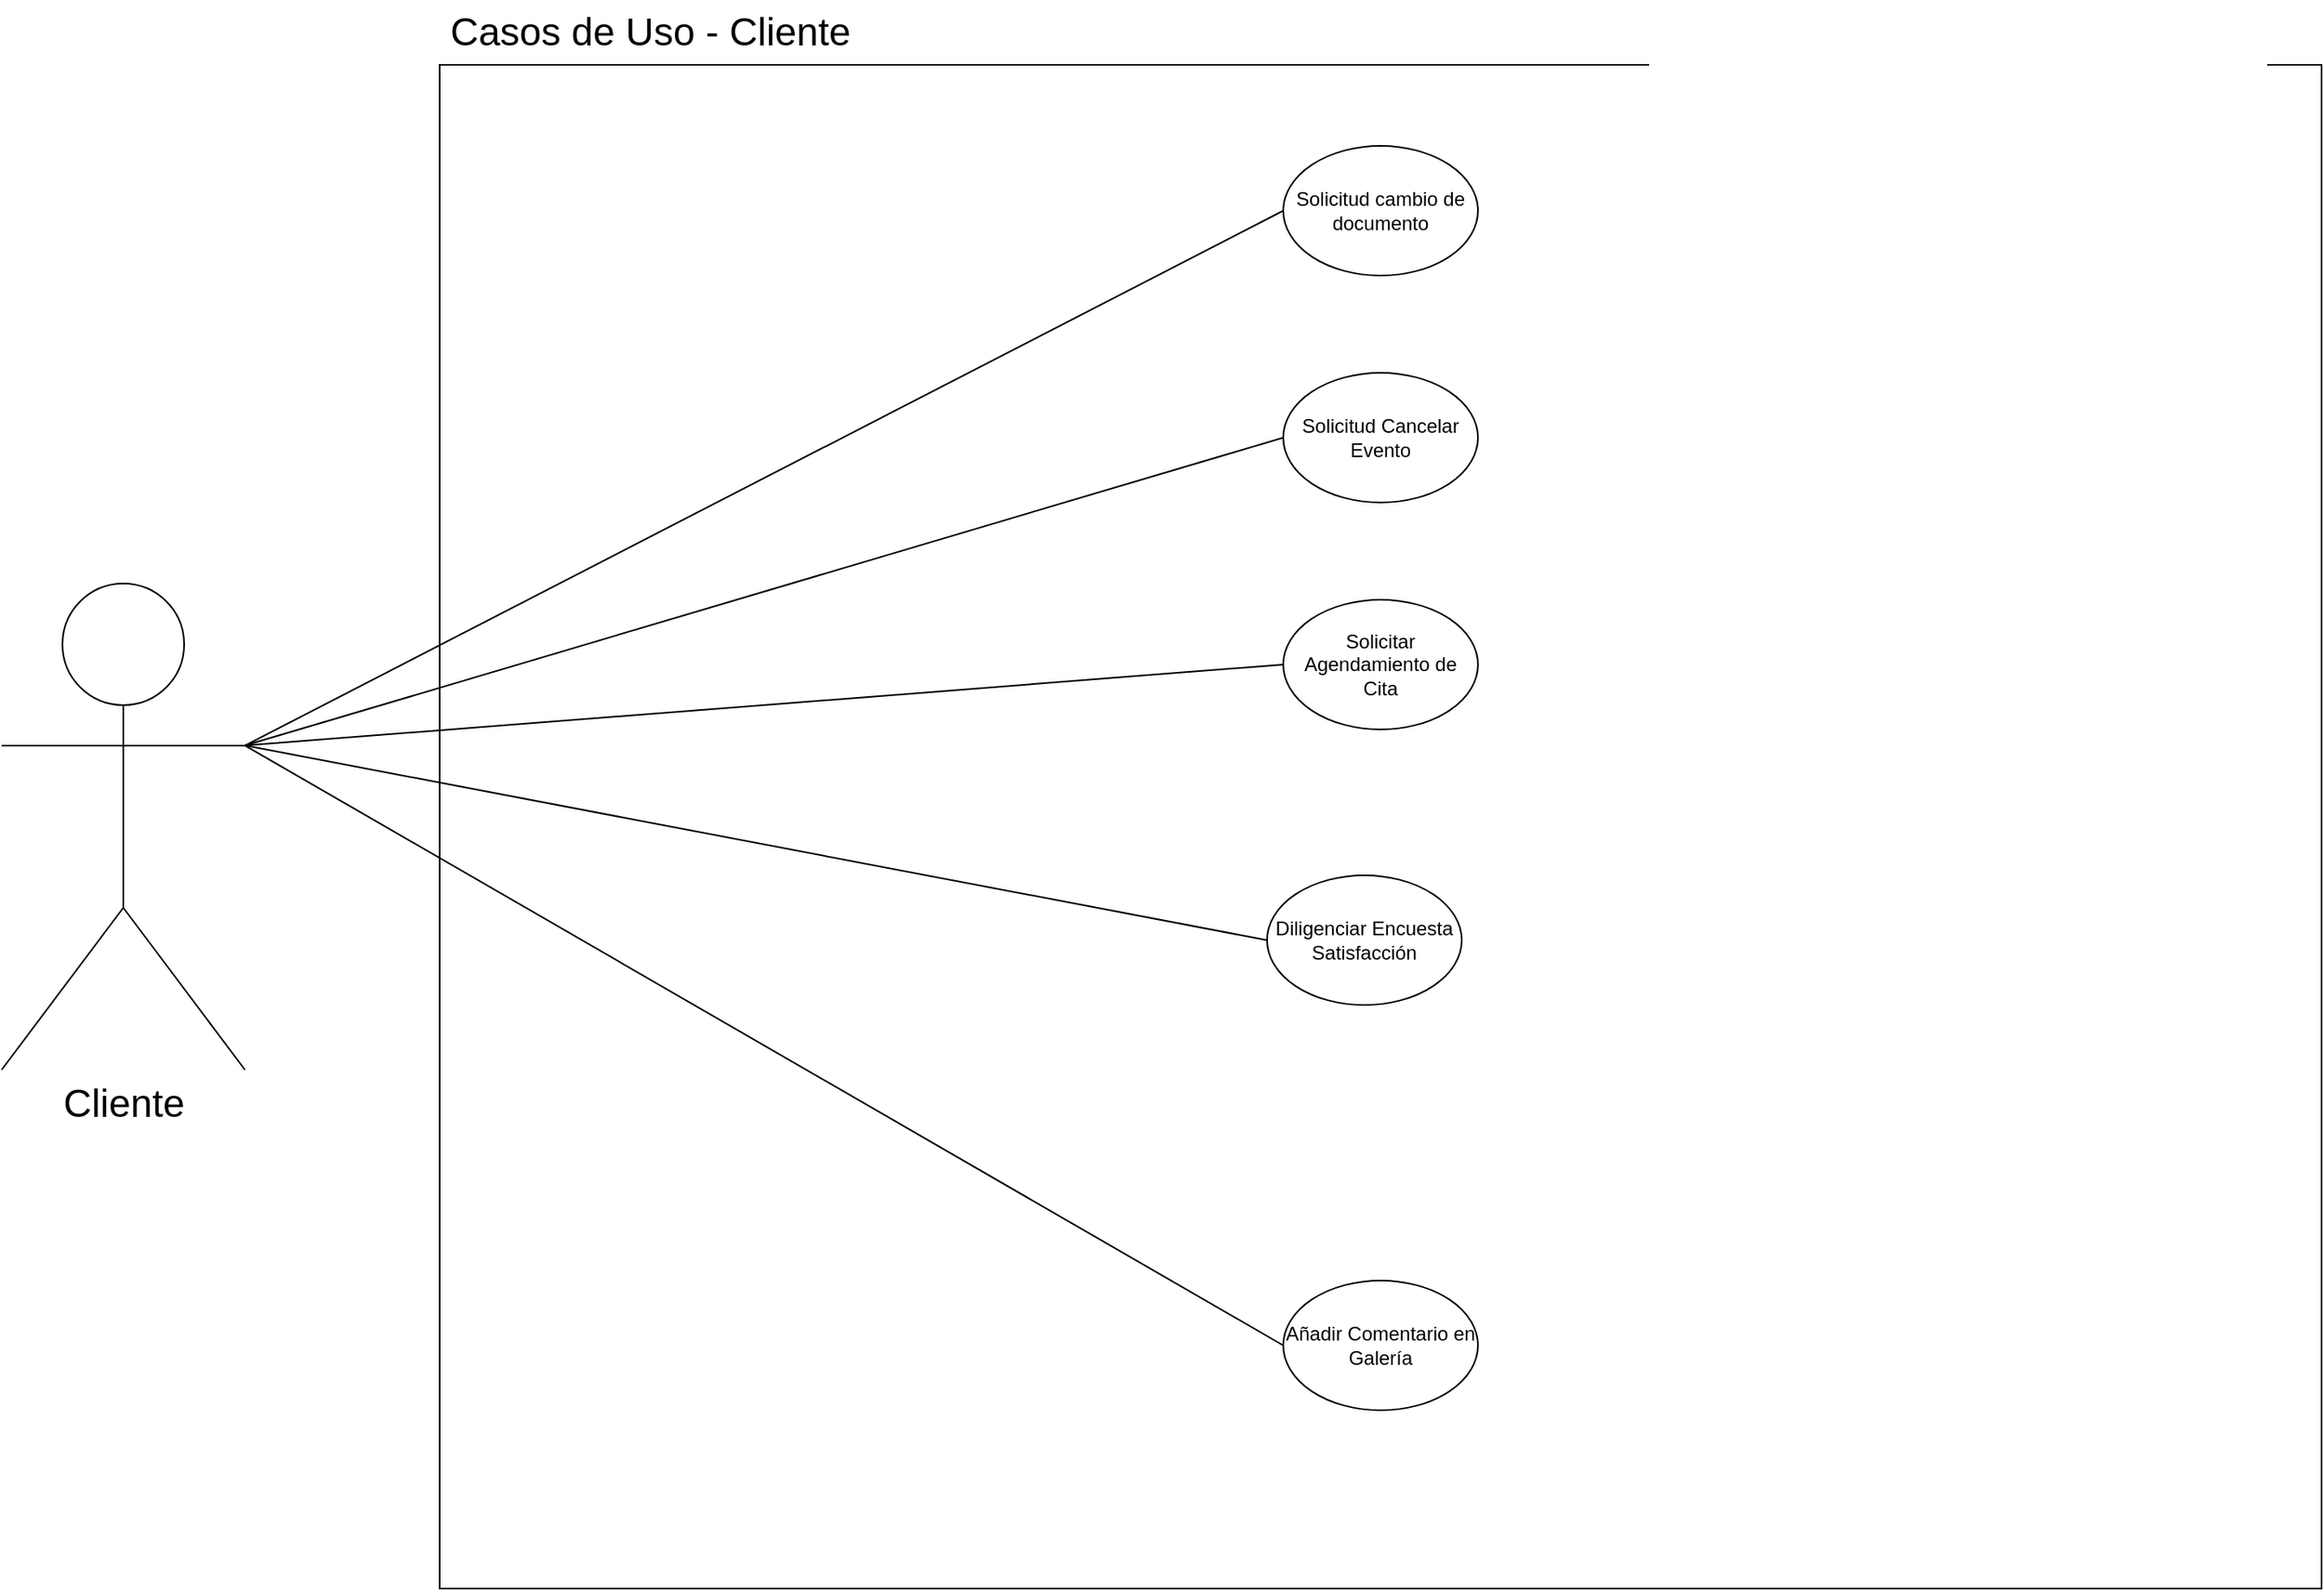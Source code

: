 <mxfile version="27.1.6">
  <diagram name="Página-1" id="sqgpJb5s-9mGjz3gSsxz">
    <mxGraphModel grid="1" page="1" gridSize="10" guides="1" tooltips="1" connect="1" arrows="1" fold="1" pageScale="1" pageWidth="827" pageHeight="1169" math="0" shadow="0">
      <root>
        <mxCell id="0" />
        <mxCell id="1" parent="0" />
        <mxCell id="-9i0R2BHDb06YTLDKoHw-17" value="" style="rounded=0;whiteSpace=wrap;html=1;" vertex="1" parent="1">
          <mxGeometry x="1400" y="1580" width="1160" height="940" as="geometry" />
        </mxCell>
        <mxCell id="-9i0R2BHDb06YTLDKoHw-18" value="&lt;font style=&quot;font-size: 24px;&quot;&gt;Cliente&lt;/font&gt;" style="shape=umlActor;verticalLabelPosition=bottom;verticalAlign=top;html=1;outlineConnect=0;" vertex="1" parent="1">
          <mxGeometry x="1130" y="1900" width="150" height="300" as="geometry" />
        </mxCell>
        <mxCell id="-9i0R2BHDb06YTLDKoHw-19" value="&lt;font style=&quot;font-size: 24px;&quot;&gt;Casos de Uso - Cliente&lt;/font&gt;" style="text;html=1;align=center;verticalAlign=middle;whiteSpace=wrap;rounded=0;" vertex="1" parent="1">
          <mxGeometry x="1400" y="1540" width="260" height="40" as="geometry" />
        </mxCell>
        <mxCell id="-9i0R2BHDb06YTLDKoHw-22" style="edgeStyle=orthogonalEdgeStyle;rounded=0;orthogonalLoop=1;jettySize=auto;html=1;exitX=0.5;exitY=1;exitDx=0;exitDy=0;" edge="1" parent="1">
          <mxGeometry relative="1" as="geometry">
            <mxPoint x="1890" y="1920" as="sourcePoint" />
            <mxPoint x="1890" y="1920" as="targetPoint" />
          </mxGeometry>
        </mxCell>
        <mxCell id="-9i0R2BHDb06YTLDKoHw-23" value="Solicitar Agendamiento de Cita" style="ellipse;whiteSpace=wrap;html=1;" vertex="1" parent="1">
          <mxGeometry x="1920" y="1910" width="120" height="80" as="geometry" />
        </mxCell>
        <mxCell id="-9i0R2BHDb06YTLDKoHw-24" value="Solicitud Cancelar Evento" style="ellipse;whiteSpace=wrap;html=1;" vertex="1" parent="1">
          <mxGeometry x="1920" y="1770" width="120" height="80" as="geometry" />
        </mxCell>
        <mxCell id="-9i0R2BHDb06YTLDKoHw-25" value="Añadir Comentario en Galería" style="ellipse;whiteSpace=wrap;html=1;" vertex="1" parent="1">
          <mxGeometry x="1920" y="2330" width="120" height="80" as="geometry" />
        </mxCell>
        <mxCell id="-9i0R2BHDb06YTLDKoHw-26" value="Diligenciar Encuesta Satisfacción" style="ellipse;whiteSpace=wrap;html=1;" vertex="1" parent="1">
          <mxGeometry x="1910" y="2080" width="120" height="80" as="geometry" />
        </mxCell>
        <mxCell id="-9i0R2BHDb06YTLDKoHw-27" value="" style="endArrow=none;html=1;rounded=0;exitX=1;exitY=0.333;exitDx=0;exitDy=0;exitPerimeter=0;entryX=0;entryY=0.5;entryDx=0;entryDy=0;" edge="1" parent="1" source="-9i0R2BHDb06YTLDKoHw-18" target="-9i0R2BHDb06YTLDKoHw-26">
          <mxGeometry width="50" height="50" relative="1" as="geometry">
            <mxPoint x="1990" y="2610" as="sourcePoint" />
            <mxPoint x="2660" y="2928" as="targetPoint" />
          </mxGeometry>
        </mxCell>
        <mxCell id="-9i0R2BHDb06YTLDKoHw-28" value="" style="endArrow=none;html=1;rounded=0;exitX=1;exitY=0.333;exitDx=0;exitDy=0;exitPerimeter=0;entryX=0;entryY=0.5;entryDx=0;entryDy=0;" edge="1" parent="1" source="-9i0R2BHDb06YTLDKoHw-18" target="-9i0R2BHDb06YTLDKoHw-25">
          <mxGeometry width="50" height="50" relative="1" as="geometry">
            <mxPoint x="1320" y="2360" as="sourcePoint" />
            <mxPoint x="1990" y="2778" as="targetPoint" />
          </mxGeometry>
        </mxCell>
        <mxCell id="-9i0R2BHDb06YTLDKoHw-29" value="Solicitud cambio de documento" style="ellipse;whiteSpace=wrap;html=1;" vertex="1" parent="1">
          <mxGeometry x="1920" y="1630" width="120" height="80" as="geometry" />
        </mxCell>
        <mxCell id="-9i0R2BHDb06YTLDKoHw-33" value="" style="endArrow=none;html=1;rounded=0;exitX=1;exitY=0.333;exitDx=0;exitDy=0;exitPerimeter=0;entryX=0;entryY=0.5;entryDx=0;entryDy=0;" edge="1" parent="1" source="-9i0R2BHDb06YTLDKoHw-18" target="-9i0R2BHDb06YTLDKoHw-23">
          <mxGeometry width="50" height="50" relative="1" as="geometry">
            <mxPoint x="1440" y="2030" as="sourcePoint" />
            <mxPoint x="2070" y="2150" as="targetPoint" />
          </mxGeometry>
        </mxCell>
        <mxCell id="-9i0R2BHDb06YTLDKoHw-34" value="" style="endArrow=none;html=1;rounded=0;exitX=1;exitY=0.333;exitDx=0;exitDy=0;exitPerimeter=0;entryX=0;entryY=0.5;entryDx=0;entryDy=0;" edge="1" parent="1" source="-9i0R2BHDb06YTLDKoHw-18" target="-9i0R2BHDb06YTLDKoHw-24">
          <mxGeometry width="50" height="50" relative="1" as="geometry">
            <mxPoint x="1410" y="2060" as="sourcePoint" />
            <mxPoint x="2050" y="2010" as="targetPoint" />
          </mxGeometry>
        </mxCell>
        <mxCell id="-9i0R2BHDb06YTLDKoHw-35" value="" style="endArrow=none;html=1;rounded=0;exitX=1;exitY=0.333;exitDx=0;exitDy=0;exitPerimeter=0;entryX=0;entryY=0.5;entryDx=0;entryDy=0;" edge="1" parent="1" source="-9i0R2BHDb06YTLDKoHw-18" target="-9i0R2BHDb06YTLDKoHw-29">
          <mxGeometry width="50" height="50" relative="1" as="geometry">
            <mxPoint x="1270" y="2040" as="sourcePoint" />
            <mxPoint x="1910" y="1990" as="targetPoint" />
          </mxGeometry>
        </mxCell>
      </root>
    </mxGraphModel>
  </diagram>
</mxfile>
